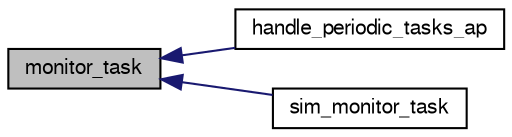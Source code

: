 digraph "monitor_task"
{
  edge [fontname="FreeSans",fontsize="10",labelfontname="FreeSans",labelfontsize="10"];
  node [fontname="FreeSans",fontsize="10",shape=record];
  rankdir="LR";
  Node1 [label="monitor_task",height=0.2,width=0.4,color="black", fillcolor="grey75", style="filled", fontcolor="black"];
  Node1 -> Node2 [dir="back",color="midnightblue",fontsize="10",style="solid",fontname="FreeSans"];
  Node2 [label="handle_periodic_tasks_ap",height=0.2,width=0.4,color="black", fillcolor="white", style="filled",URL="$fixedwing_2main__ap_8h.html#a43fd973b44bcc2c2583cf8287048212f"];
  Node1 -> Node3 [dir="back",color="midnightblue",fontsize="10",style="solid",fontname="FreeSans"];
  Node3 [label="sim_monitor_task",height=0.2,width=0.4,color="black", fillcolor="white", style="filled",URL="$sim__ap_8c.html#a521e30549ead301bc629cdeeac4a840c"];
}
